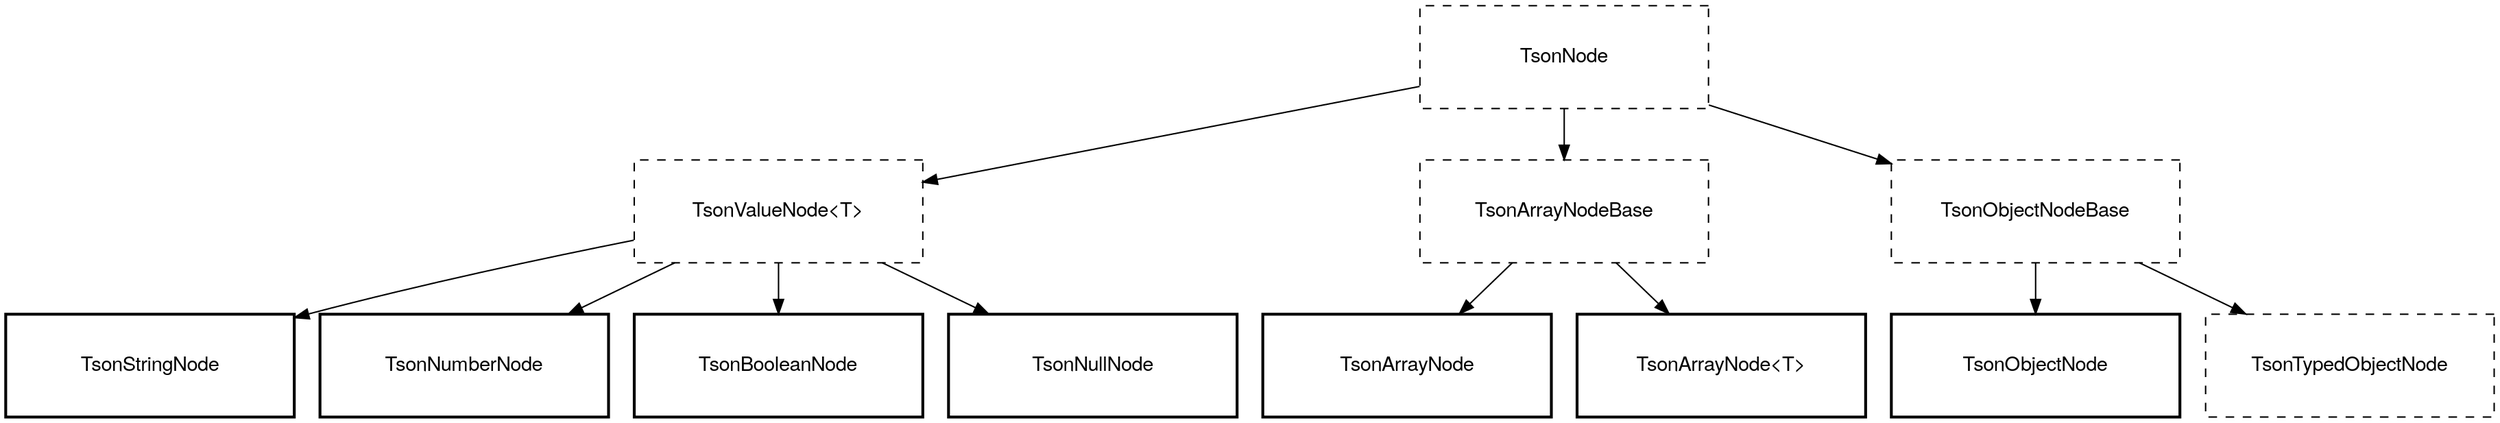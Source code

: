 # Generate with Graphviz using:
#
# dot -Tpdf -otsonNode2.pdf tsonNode2.dot
#

digraph tsonNodes {
	node [fontname="HelveticaNeue", shape=box, width=2.8, height=1, fixedsize=true];
	edge [fontname="Webdings"];
	tsonNode [label="TsonNode",style="dashed",fillcolor=lightgray];
	tsonValueNodeT [label="TsonValueNode<T>",style="dashed",fillcolor=lightgray];
	tsonStringNode [label="TsonStringNode",penwidth=2];
	tsonNumberNode [label="TsonNumberNode",penwidth=2];
	tsonBooleanNode [label="TsonBooleanNode",penwidth=2];
	tsonNullNode [label="TsonNullNode",penwidth=2];
	tsonArrayNodeBase [label="TsonArrayNodeBase",style=dashed];
	tsonArrayNode [label="TsonArrayNode",penwidth=2];
	tsonArrayNodeT [label="TsonArrayNode<T>",penwidth=2];
	tsonObjectNodeBase [label="TsonObjectNodeBase",style=dashed];
	tsonObjectNode [label="TsonObjectNode",penwidth=2];
	tsonTypedObjectNode [label="TsonTypedObjectNode",style=dashed];

	subgraph {
		tsonNode -> tsonValueNodeT;
		tsonValueNodeT -> tsonStringNode;
		tsonValueNodeT -> tsonBooleanNode;
		tsonValueNodeT -> tsonNumberNode;
		tsonValueNodeT -> tsonNullNode;
	}

	subgraph {
		tsonNode -> tsonArrayNodeBase;
		tsonArrayNodeBase -> tsonArrayNodeT;
		tsonArrayNodeBase -> tsonArrayNode;
	}

	subgraph {
		tsonNode -> tsonObjectNodeBase;
		tsonObjectNodeBase -> tsonTypedObjectNode;
		tsonObjectNodeBase -> tsonObjectNode;
	}
}